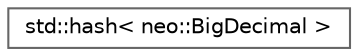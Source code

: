 digraph "Graphical Class Hierarchy"
{
 // LATEX_PDF_SIZE
  bgcolor="transparent";
  edge [fontname=Helvetica,fontsize=10,labelfontname=Helvetica,labelfontsize=10];
  node [fontname=Helvetica,fontsize=10,shape=box,height=0.2,width=0.4];
  rankdir="LR";
  Node0 [id="Node000000",label="std::hash\< neo::BigDecimal \>",height=0.2,width=0.4,color="grey40", fillcolor="white", style="filled",URL="$structstd_1_1hash_3_01neo_1_1_big_decimal_01_4.html",tooltip=" "];
}
